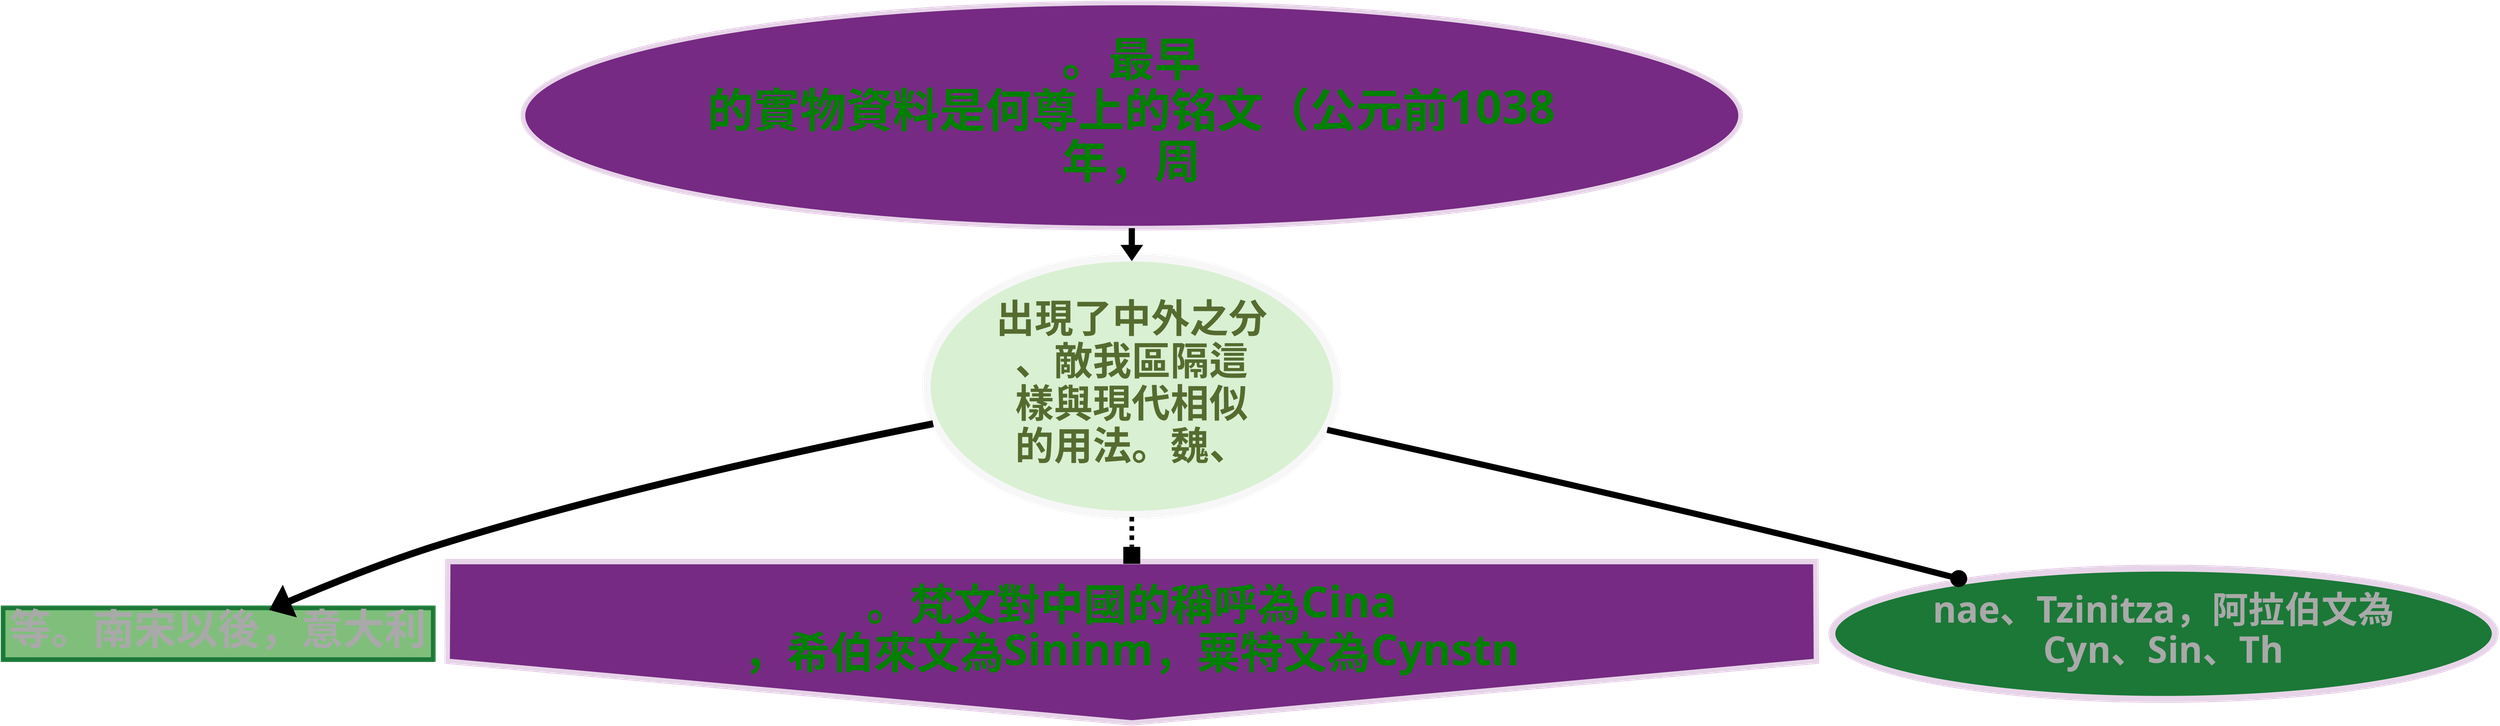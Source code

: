 strict digraph "" {
	graph [bb="0,0,3221.1,924.51",
		bgcolor=transparent,
		colorscheme=prgn7,
		labeljust=c,
		overlap=false,
		rankdir=TB,
		sep="+25,25"
	];
	node [fontname="Noto Serif HK Bold",
		label="\N"
	];
	"。最早
的實物資料是何尊上的铭文（公元前1038
年，周"	[color=3,
		colorscheme=prgn7,
		fillcolor=1,
		fontcolor="#008000",
		fontsize=60,
		height=4.0462,
		label="。最早
的實物資料是何尊上的铭文（公元前1038
年，周",
		penwidth=6,
		peripheries=1,
		pos="1461.5,778.85",
		shape=ellipse,
		style=filled,
		width=21.783];
	"出現了中外之分
、敵我區隔這
樣與現代相似
的用法。魏、"	[color=4,
		colorscheme=prgn7,
		fillcolor=5,
		fontcolor="#556B2F",
		fontsize=50,
		height=4.5895,
		label="出現了中外之分
、敵我區隔這
樣與現代相似
的用法。魏、",
		penwidth=7,
		peripheries=2,
		pos="1461.5,431.96",
		shape=ellipse,
		style=filled,
		width=7.3393];
	"。最早
的實物資料是何尊上的铭文（公元前1038
年，周" -> "出現了中外之分
、敵我區隔這
樣與現代相似
的用法。魏、"	[arrowhead=normal,
		arrowsize=1,
		color=3,
		penwidth=8,
		pos="e,1461.5,597.39 1461.5,633.09 1461.5,624.61 1461.5,616.04 1461.5,607.46",
		style=solid];
	等。南宋以後，意大利	[color=7,
		colorscheme=prgn7,
		fillcolor=6,
		fontcolor="#A9A9A9",
		fontsize=54,
		height=0.93056,
		label=等。南宋以後，意大利,
		penwidth=6,
		pos="278.5,115.37",
		shape=box,
		style=filled,
		width=7.7361];
	"出現了中外之分
、敵我區隔這
樣與現代相似
的用法。魏、" -> 等。南宋以後，意大利	[arrowhead=normal,
		arrowsize=1.75,
		color=3,
		penwidth=9,
		pos="e,351.05,148.89 1208,385.34 1027.2,350.14 779.52,296.42 566.5,230.74 498.3,209.72 423.45,179.77 367.15,155.8",
		style=solid];
	"。梵文對中國的稱呼為Cina
，希伯來文為Sininm，粟特文為Cynstn"	[color=3,
		colorscheme=prgn7,
		fillcolor=1,
		fontcolor="#008000",
		fontsize=56,
		height=3.2048,
		label="。梵文對中國的稱呼為Cina
，希伯來文為Sininm，粟特文為Cynstn",
		penwidth=7,
		pos="1461.5,115.37",
		shape=invhouse,
		style=filled,
		width=24.619];
	"出現了中外之分
、敵我區隔這
樣與現代相似
的用法。魏、" -> "。梵文對中國的稱呼為Cina
，希伯來文為Sininm，粟特文為Cynstn"	[arrowhead=box,
		arrowsize=2,
		color=4,
		penwidth=6,
		pos="e,1461.5,208.7 1461.5,266.3 1461.5,253.63 1461.5,241.03 1461.5,228.82",
		style=dashed];
	"nae、Tzinitza，阿拉伯文為
Cyn、Sin、Th"	[color=3,
		colorscheme=prgn7,
		fillcolor=7,
		fontcolor="#A9A9A9",
		fontsize=47,
		height=2.311,
		label="nae、Tzinitza，阿拉伯文為
Cyn、Sin、Th",
		penwidth=5,
		peripheries=2,
		pos="2793.5,115.37",
		shape=ellipse,
		style=filled,
		width=11.877];
	"出現了中外之分
、敵我區隔這
樣與現代相似
的用法。魏、" -> "nae、Tzinitza，阿拉伯文為
Cyn、Sin、Th"	[arrowhead=dot,
		arrowsize=1.75,
		color=7,
		penwidth=8,
		pos="e,2544.9,183.09 1711.4,377.58 1891.2,338.55 2139.3,283.45 2356.5,230.74 2413.1,217.01 2473.7,201.61 2531.1,186.67",
		style=solid];
}
